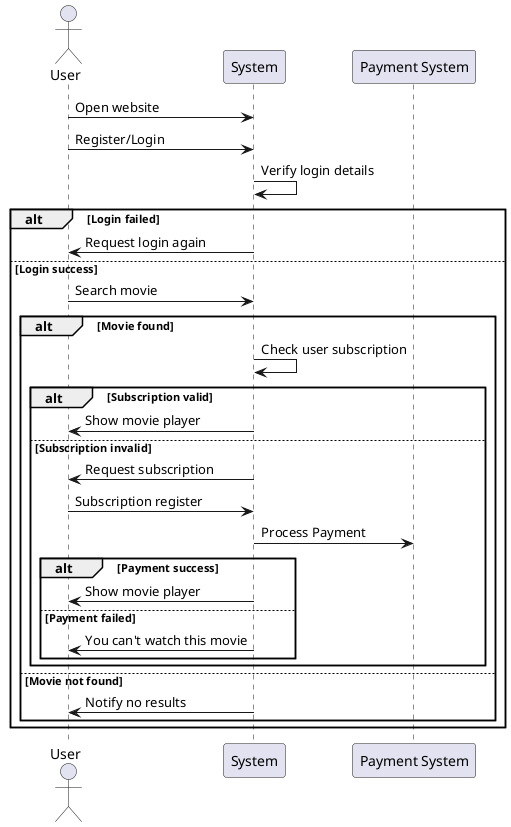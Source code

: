 @startuml
actor User
participant "System" as System
participant "Payment System" as Payment

User -> System: Open website
User -> System: Register/Login
System -> System: Verify login details
alt Login failed
    System -> User: Request login again
else Login success
    User -> System: Search movie
    alt Movie found
        System -> System: Check user subscription
        alt Subscription valid
            System -> User: Show movie player
        else Subscription invalid
            System -> User: Request subscription
            User -> System: Subscription register
            System -> Payment: Process Payment
            alt Payment success
                System -> User: Show movie player
            else Payment failed
                System -> User: You can't watch this movie
            end
        end
    else Movie not found
        System -> User: Notify no results
    end
end
@enduml
